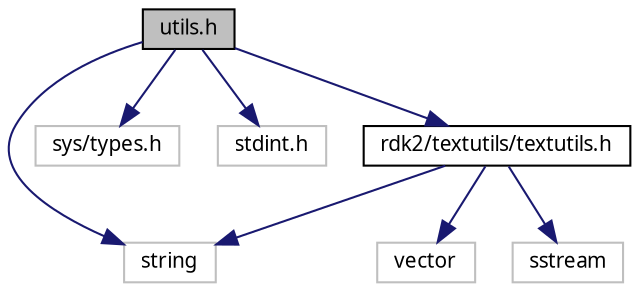 digraph G
{
  edge [fontname="FreeSans.ttf",fontsize=10,labelfontname="FreeSans.ttf",labelfontsize=10];
  node [fontname="FreeSans.ttf",fontsize=10,shape=record];
  Node1 [label="utils.h",height=0.2,width=0.4,color="black", fillcolor="grey75", style="filled" fontcolor="black"];
  Node1 -> Node2 [color="midnightblue",fontsize=10,style="solid",fontname="FreeSans.ttf"];
  Node2 [label="string",height=0.2,width=0.4,color="grey75", fillcolor="white", style="filled",tooltip="AC: sicuro sicuro di includere tutto nel namespace RDK2? Se sono dichiarazioni globali..."];
  Node1 -> Node3 [color="midnightblue",fontsize=10,style="solid",fontname="FreeSans.ttf"];
  Node3 [label="sys/types.h",height=0.2,width=0.4,color="grey75", fillcolor="white", style="filled",tooltip="AC: sicuro sicuro di includere tutto nel namespace RDK2? Se sono dichiarazioni globali..."];
  Node1 -> Node4 [color="midnightblue",fontsize=10,style="solid",fontname="FreeSans.ttf"];
  Node4 [label="stdint.h",height=0.2,width=0.4,color="grey75", fillcolor="white", style="filled",tooltip="AC: sicuro sicuro di includere tutto nel namespace RDK2? Se sono dichiarazioni globali..."];
  Node1 -> Node5 [color="midnightblue",fontsize=10,style="solid",fontname="FreeSans.ttf"];
  Node5 [label="rdk2/textutils/textutils.h",height=0.2,width=0.4,color="black", fillcolor="white", style="filled",URL="$textutils_8h-source.html",tooltip="AC: sicuro sicuro di includere tutto nel namespace RDK2? Se sono dichiarazioni globali..."];
  Node5 -> Node6 [color="midnightblue",fontsize=10,style="solid",fontname="FreeSans.ttf"];
  Node6 [label="vector",height=0.2,width=0.4,color="grey75", fillcolor="white", style="filled"];
  Node5 -> Node2 [color="midnightblue",fontsize=10,style="solid",fontname="FreeSans.ttf"];
  Node5 -> Node7 [color="midnightblue",fontsize=10,style="solid",fontname="FreeSans.ttf"];
  Node7 [label="sstream",height=0.2,width=0.4,color="grey75", fillcolor="white", style="filled"];
}
